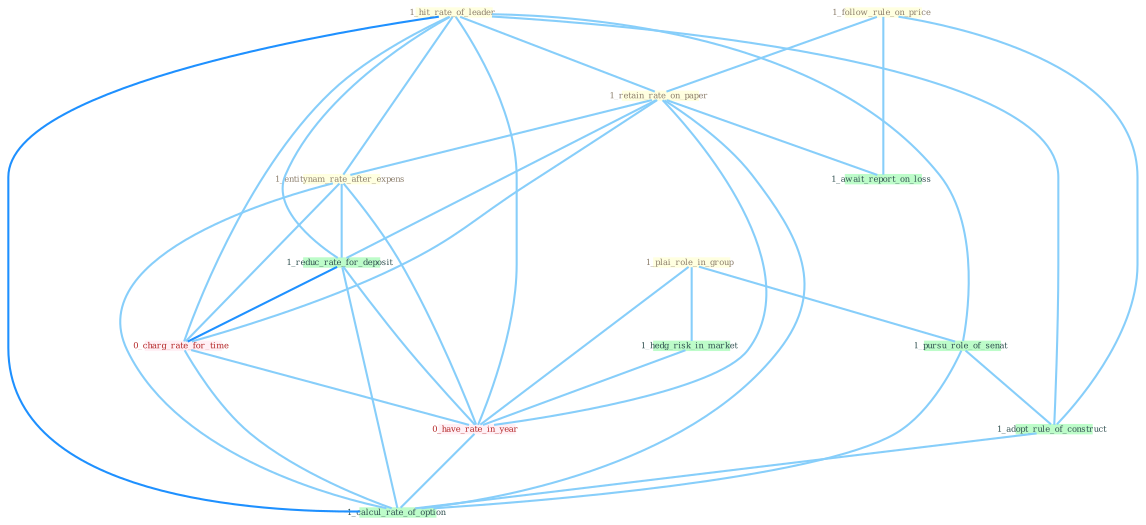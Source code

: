 Graph G{ 
    node
    [shape=polygon,style=filled,width=.5,height=.06,color="#BDFCC9",fixedsize=true,fontsize=4,
    fontcolor="#2f4f4f"];
    {node
    [color="#ffffe0", fontcolor="#8b7d6b"] "1_hit_rate_of_leader " "1_follow_rule_on_price " "1_retain_rate_on_paper " "1_entitynam_rate_after_expens " "1_plai_role_in_group "}
{node [color="#fff0f5", fontcolor="#b22222"] "0_charg_rate_for_time " "0_have_rate_in_year "}
edge [color="#B0E2FF"];

	"1_hit_rate_of_leader " -- "1_retain_rate_on_paper " [w="1", color="#87cefa" ];
	"1_hit_rate_of_leader " -- "1_entitynam_rate_after_expens " [w="1", color="#87cefa" ];
	"1_hit_rate_of_leader " -- "1_pursu_role_of_senat " [w="1", color="#87cefa" ];
	"1_hit_rate_of_leader " -- "1_reduc_rate_for_deposit " [w="1", color="#87cefa" ];
	"1_hit_rate_of_leader " -- "0_charg_rate_for_time " [w="1", color="#87cefa" ];
	"1_hit_rate_of_leader " -- "1_adopt_rule_of_construct " [w="1", color="#87cefa" ];
	"1_hit_rate_of_leader " -- "0_have_rate_in_year " [w="1", color="#87cefa" ];
	"1_hit_rate_of_leader " -- "1_calcul_rate_of_option " [w="2", color="#1e90ff" , len=0.8];
	"1_follow_rule_on_price " -- "1_retain_rate_on_paper " [w="1", color="#87cefa" ];
	"1_follow_rule_on_price " -- "1_await_report_on_loss " [w="1", color="#87cefa" ];
	"1_follow_rule_on_price " -- "1_adopt_rule_of_construct " [w="1", color="#87cefa" ];
	"1_retain_rate_on_paper " -- "1_entitynam_rate_after_expens " [w="1", color="#87cefa" ];
	"1_retain_rate_on_paper " -- "1_await_report_on_loss " [w="1", color="#87cefa" ];
	"1_retain_rate_on_paper " -- "1_reduc_rate_for_deposit " [w="1", color="#87cefa" ];
	"1_retain_rate_on_paper " -- "0_charg_rate_for_time " [w="1", color="#87cefa" ];
	"1_retain_rate_on_paper " -- "0_have_rate_in_year " [w="1", color="#87cefa" ];
	"1_retain_rate_on_paper " -- "1_calcul_rate_of_option " [w="1", color="#87cefa" ];
	"1_entitynam_rate_after_expens " -- "1_reduc_rate_for_deposit " [w="1", color="#87cefa" ];
	"1_entitynam_rate_after_expens " -- "0_charg_rate_for_time " [w="1", color="#87cefa" ];
	"1_entitynam_rate_after_expens " -- "0_have_rate_in_year " [w="1", color="#87cefa" ];
	"1_entitynam_rate_after_expens " -- "1_calcul_rate_of_option " [w="1", color="#87cefa" ];
	"1_plai_role_in_group " -- "1_pursu_role_of_senat " [w="1", color="#87cefa" ];
	"1_plai_role_in_group " -- "1_hedg_risk_in_market " [w="1", color="#87cefa" ];
	"1_plai_role_in_group " -- "0_have_rate_in_year " [w="1", color="#87cefa" ];
	"1_pursu_role_of_senat " -- "1_adopt_rule_of_construct " [w="1", color="#87cefa" ];
	"1_pursu_role_of_senat " -- "1_calcul_rate_of_option " [w="1", color="#87cefa" ];
	"1_reduc_rate_for_deposit " -- "0_charg_rate_for_time " [w="2", color="#1e90ff" , len=0.8];
	"1_reduc_rate_for_deposit " -- "0_have_rate_in_year " [w="1", color="#87cefa" ];
	"1_reduc_rate_for_deposit " -- "1_calcul_rate_of_option " [w="1", color="#87cefa" ];
	"0_charg_rate_for_time " -- "0_have_rate_in_year " [w="1", color="#87cefa" ];
	"0_charg_rate_for_time " -- "1_calcul_rate_of_option " [w="1", color="#87cefa" ];
	"1_adopt_rule_of_construct " -- "1_calcul_rate_of_option " [w="1", color="#87cefa" ];
	"1_hedg_risk_in_market " -- "0_have_rate_in_year " [w="1", color="#87cefa" ];
	"0_have_rate_in_year " -- "1_calcul_rate_of_option " [w="1", color="#87cefa" ];
}